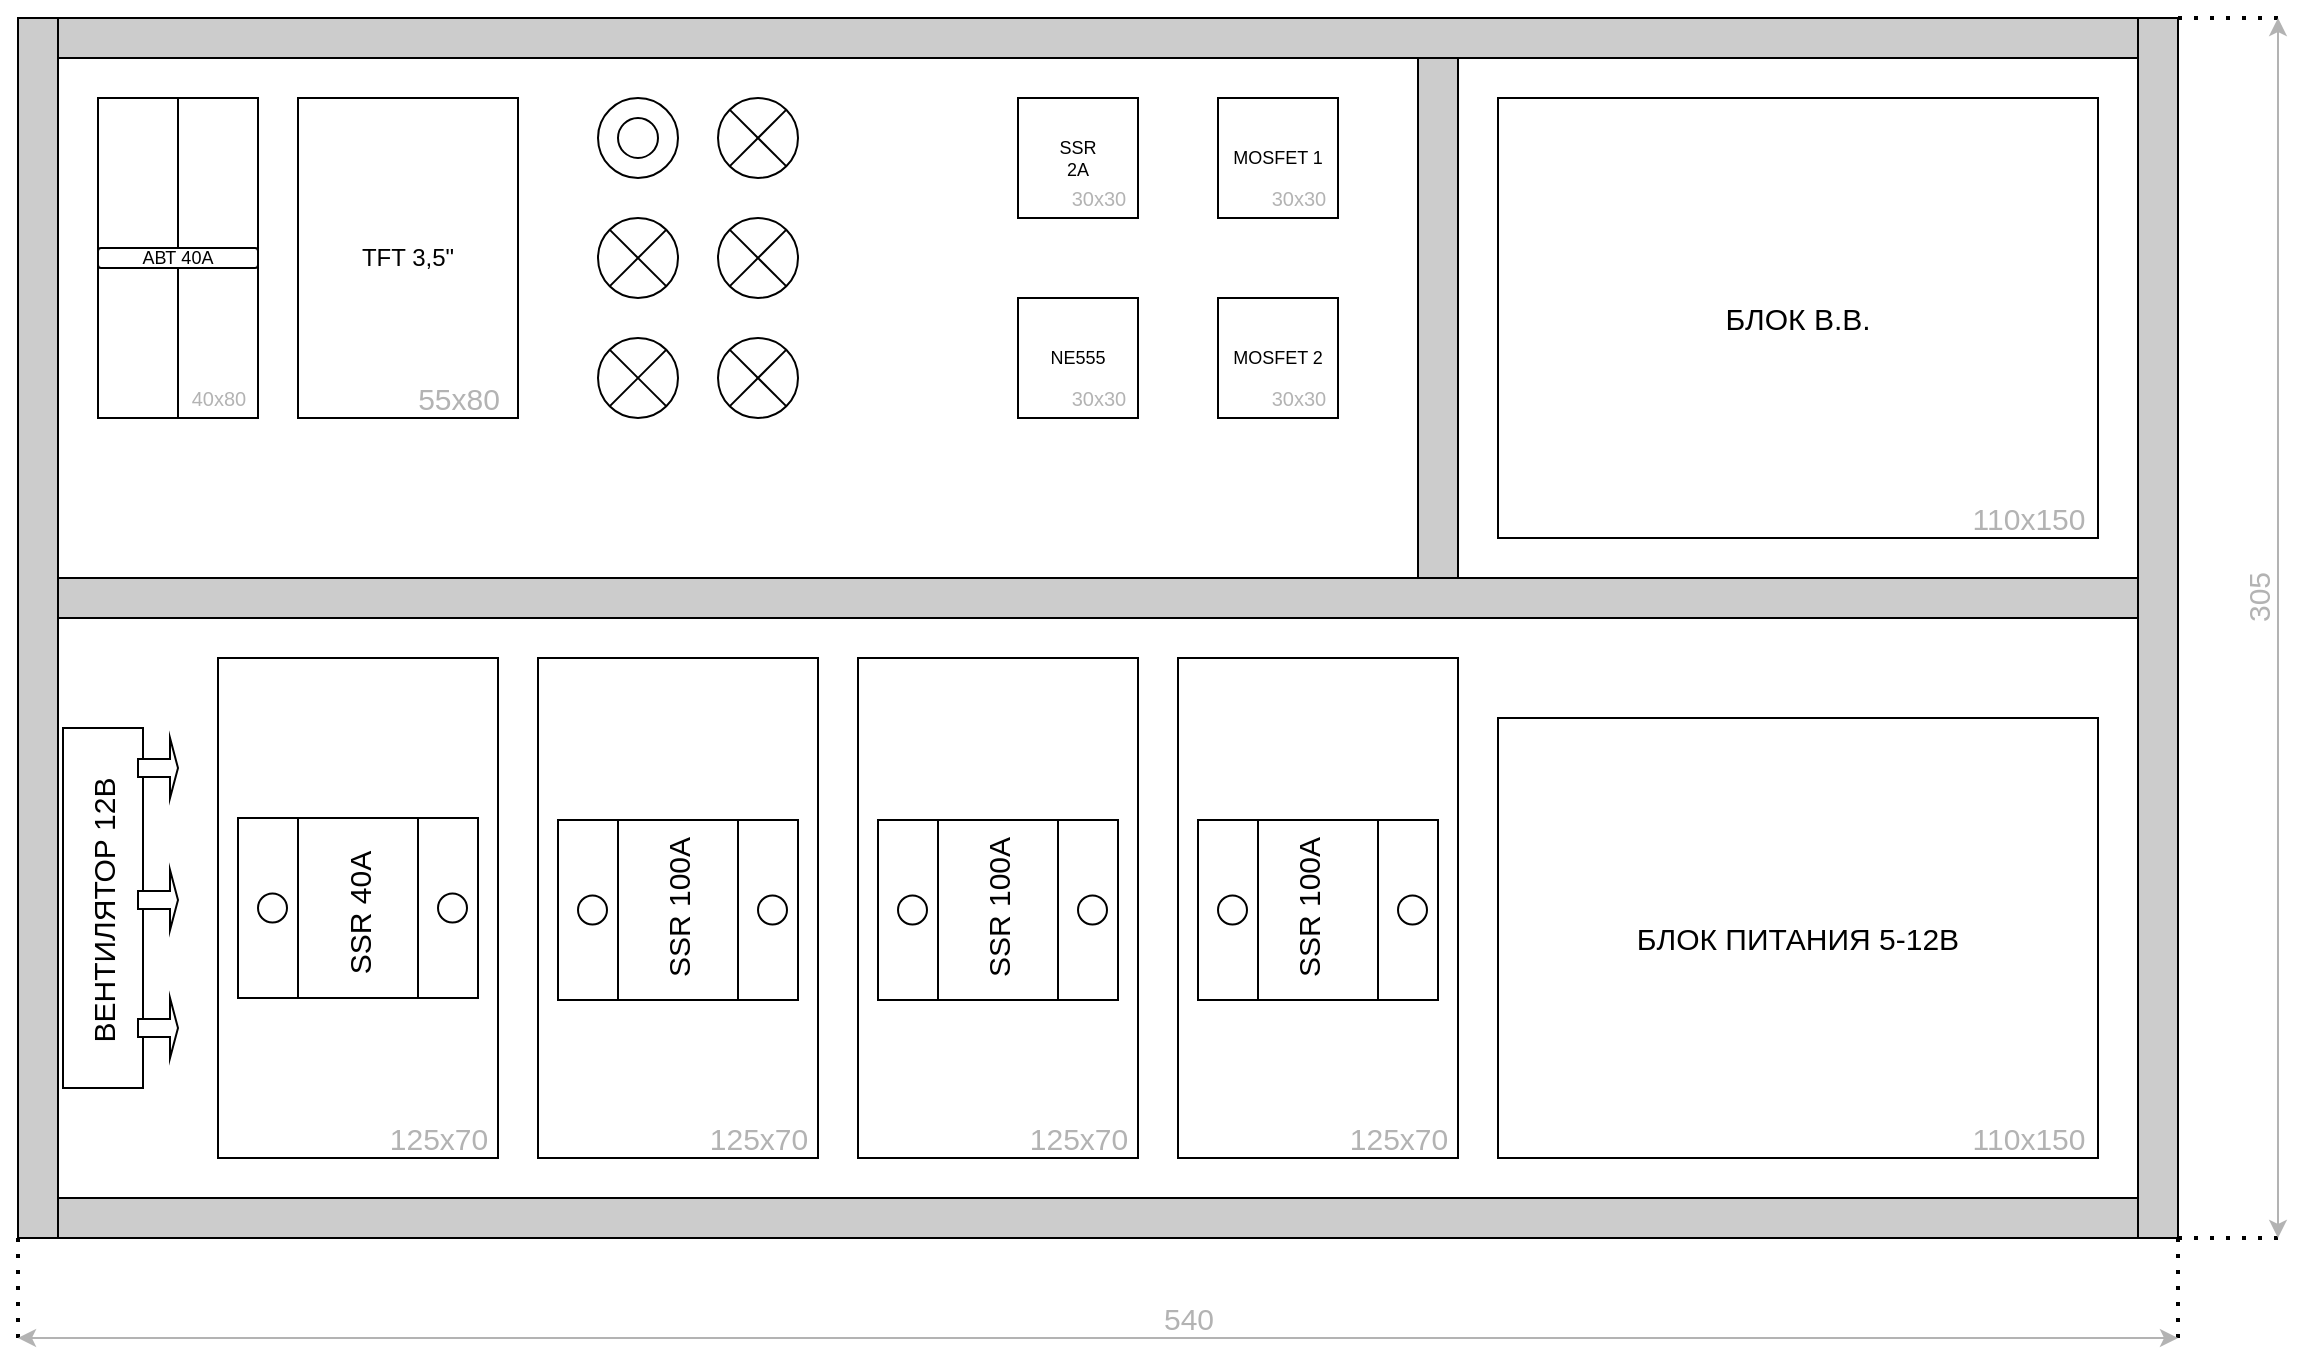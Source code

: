 <mxfile version="14.9.3" type="github">
  <diagram id="ALkyZSrOoAcbw6rtk0LM" name="Page-1">
    <mxGraphModel dx="1673" dy="840" grid="1" gridSize="10" guides="1" tooltips="1" connect="1" arrows="1" fold="1" page="1" pageScale="1" pageWidth="1169" pageHeight="827" background="#ffffff" math="0" shadow="0">
      <root>
        <mxCell id="0" />
        <mxCell id="1" parent="0" />
        <mxCell id="_bulFac5hPzbhJ2bnuvu-8" value="" style="rounded=0;whiteSpace=wrap;html=1;" vertex="1" parent="1">
          <mxGeometry x="60" y="60" width="40" height="160" as="geometry" />
        </mxCell>
        <mxCell id="_bulFac5hPzbhJ2bnuvu-10" value="TFT 3,5&quot;" style="rounded=0;whiteSpace=wrap;html=1;" vertex="1" parent="1">
          <mxGeometry x="160" y="60" width="110" height="160" as="geometry" />
        </mxCell>
        <mxCell id="_bulFac5hPzbhJ2bnuvu-20" value="&lt;div&gt;SSR&lt;/div&gt;&lt;div&gt;2A&lt;br&gt;&lt;/div&gt;" style="whiteSpace=wrap;html=1;aspect=fixed;fontSize=9;" vertex="1" parent="1">
          <mxGeometry x="520" y="60" width="60" height="60" as="geometry" />
        </mxCell>
        <mxCell id="_bulFac5hPzbhJ2bnuvu-21" value="&lt;div&gt;NE555&lt;/div&gt;" style="whiteSpace=wrap;html=1;aspect=fixed;fontSize=9;" vertex="1" parent="1">
          <mxGeometry x="520" y="160" width="60" height="60" as="geometry" />
        </mxCell>
        <mxCell id="_bulFac5hPzbhJ2bnuvu-24" value="&lt;div&gt;БЛОК В.В.&lt;br&gt;&lt;/div&gt;" style="rounded=0;whiteSpace=wrap;html=1;fontSize=15;" vertex="1" parent="1">
          <mxGeometry x="760" y="60" width="300" height="220" as="geometry" />
        </mxCell>
        <mxCell id="_bulFac5hPzbhJ2bnuvu-27" value="" style="rounded=0;whiteSpace=wrap;html=1;" vertex="1" parent="1">
          <mxGeometry x="100" y="60" width="40" height="160" as="geometry" />
        </mxCell>
        <mxCell id="_bulFac5hPzbhJ2bnuvu-17" value="АВТ 40А" style="rounded=1;whiteSpace=wrap;html=1;fontSize=9;" vertex="1" parent="1">
          <mxGeometry x="60" y="135" width="80" height="10" as="geometry" />
        </mxCell>
        <mxCell id="_bulFac5hPzbhJ2bnuvu-28" value="" style="ellipse;whiteSpace=wrap;html=1;aspect=fixed;fontSize=9;" vertex="1" parent="1">
          <mxGeometry x="310" y="60" width="40" height="40" as="geometry" />
        </mxCell>
        <mxCell id="_bulFac5hPzbhJ2bnuvu-36" value="" style="ellipse;whiteSpace=wrap;html=1;aspect=fixed;fontSize=9;" vertex="1" parent="1">
          <mxGeometry x="320" y="70" width="20" height="20" as="geometry" />
        </mxCell>
        <mxCell id="_bulFac5hPzbhJ2bnuvu-37" value="" style="shape=sumEllipse;perimeter=ellipsePerimeter;whiteSpace=wrap;html=1;backgroundOutline=1;fontSize=9;" vertex="1" parent="1">
          <mxGeometry x="370" y="60" width="40" height="40" as="geometry" />
        </mxCell>
        <mxCell id="_bulFac5hPzbhJ2bnuvu-38" value="" style="shape=sumEllipse;perimeter=ellipsePerimeter;whiteSpace=wrap;html=1;backgroundOutline=1;fontSize=9;" vertex="1" parent="1">
          <mxGeometry x="310" y="180" width="40" height="40" as="geometry" />
        </mxCell>
        <mxCell id="_bulFac5hPzbhJ2bnuvu-39" value="" style="shape=sumEllipse;perimeter=ellipsePerimeter;whiteSpace=wrap;html=1;backgroundOutline=1;fontSize=9;" vertex="1" parent="1">
          <mxGeometry x="370" y="180" width="40" height="40" as="geometry" />
        </mxCell>
        <mxCell id="_bulFac5hPzbhJ2bnuvu-40" value="" style="shape=sumEllipse;perimeter=ellipsePerimeter;whiteSpace=wrap;html=1;backgroundOutline=1;fontSize=9;" vertex="1" parent="1">
          <mxGeometry x="310" y="120" width="40" height="40" as="geometry" />
        </mxCell>
        <mxCell id="_bulFac5hPzbhJ2bnuvu-41" value="" style="shape=sumEllipse;perimeter=ellipsePerimeter;whiteSpace=wrap;html=1;backgroundOutline=1;fontSize=9;" vertex="1" parent="1">
          <mxGeometry x="370" y="120" width="40" height="40" as="geometry" />
        </mxCell>
        <mxCell id="_bulFac5hPzbhJ2bnuvu-42" value="MOSFET 1" style="whiteSpace=wrap;html=1;aspect=fixed;fontSize=9;" vertex="1" parent="1">
          <mxGeometry x="620" y="60" width="60" height="60" as="geometry" />
        </mxCell>
        <mxCell id="_bulFac5hPzbhJ2bnuvu-43" value="MOSFET 2" style="whiteSpace=wrap;html=1;aspect=fixed;fontSize=9;" vertex="1" parent="1">
          <mxGeometry x="620" y="160" width="60" height="60" as="geometry" />
        </mxCell>
        <mxCell id="_bulFac5hPzbhJ2bnuvu-44" value="" style="rounded=0;whiteSpace=wrap;html=1;fontSize=15;" vertex="1" parent="1">
          <mxGeometry x="120" y="340" width="140" height="250" as="geometry" />
        </mxCell>
        <mxCell id="_bulFac5hPzbhJ2bnuvu-45" value="" style="rounded=0;whiteSpace=wrap;html=1;fontSize=15;" vertex="1" parent="1">
          <mxGeometry x="42.5" y="375" width="40" height="180" as="geometry" />
        </mxCell>
        <mxCell id="_bulFac5hPzbhJ2bnuvu-46" value="" style="rounded=0;whiteSpace=wrap;html=1;fontSize=15;" vertex="1" parent="1">
          <mxGeometry x="280" y="340" width="140" height="250" as="geometry" />
        </mxCell>
        <mxCell id="_bulFac5hPzbhJ2bnuvu-47" value="" style="rounded=0;whiteSpace=wrap;html=1;fontSize=15;" vertex="1" parent="1">
          <mxGeometry x="440" y="340" width="140" height="250" as="geometry" />
        </mxCell>
        <mxCell id="_bulFac5hPzbhJ2bnuvu-48" value="" style="rounded=0;whiteSpace=wrap;html=1;fontSize=15;" vertex="1" parent="1">
          <mxGeometry x="600" y="340" width="140" height="250" as="geometry" />
        </mxCell>
        <mxCell id="_bulFac5hPzbhJ2bnuvu-50" value="&lt;div&gt;БЛОК ПИТАНИЯ 5-12В&lt;/div&gt;" style="rounded=0;whiteSpace=wrap;html=1;fontSize=15;" vertex="1" parent="1">
          <mxGeometry x="760" y="370" width="300" height="220" as="geometry" />
        </mxCell>
        <mxCell id="_bulFac5hPzbhJ2bnuvu-52" value="" style="rounded=0;whiteSpace=wrap;html=1;fontSize=15;labelBackgroundColor=none;fillColor=#CCCCCC;" vertex="1" parent="1">
          <mxGeometry x="40" y="300" width="1040" height="20" as="geometry" />
        </mxCell>
        <mxCell id="_bulFac5hPzbhJ2bnuvu-56" value="" style="rounded=0;whiteSpace=wrap;html=1;fontSize=15;labelBackgroundColor=none;fillColor=#CCCCCC;" vertex="1" parent="1">
          <mxGeometry x="40" y="610" width="1040" height="20" as="geometry" />
        </mxCell>
        <mxCell id="_bulFac5hPzbhJ2bnuvu-57" value="" style="rounded=0;whiteSpace=wrap;html=1;fontSize=15;labelBackgroundColor=none;fillColor=#CCCCCC;" vertex="1" parent="1">
          <mxGeometry x="40" y="20" width="1040" height="20" as="geometry" />
        </mxCell>
        <mxCell id="_bulFac5hPzbhJ2bnuvu-58" value="" style="rounded=0;whiteSpace=wrap;html=1;fontSize=15;labelBackgroundColor=none;fillColor=#CCCCCC;" vertex="1" parent="1">
          <mxGeometry x="1080" y="20" width="20" height="610" as="geometry" />
        </mxCell>
        <mxCell id="_bulFac5hPzbhJ2bnuvu-61" value="" style="rounded=0;whiteSpace=wrap;html=1;fontSize=15;labelBackgroundColor=none;fillColor=#CCCCCC;" vertex="1" parent="1">
          <mxGeometry x="20" y="20" width="20" height="610" as="geometry" />
        </mxCell>
        <mxCell id="_bulFac5hPzbhJ2bnuvu-62" value="" style="shape=singleArrow;whiteSpace=wrap;html=1;labelBackgroundColor=none;fontSize=15;fillColor=#FFFFFF;" vertex="1" parent="1">
          <mxGeometry x="80" y="380" width="20" height="30" as="geometry" />
        </mxCell>
        <mxCell id="_bulFac5hPzbhJ2bnuvu-63" value="" style="shape=singleArrow;whiteSpace=wrap;html=1;labelBackgroundColor=none;fontSize=15;fillColor=#FFFFFF;" vertex="1" parent="1">
          <mxGeometry x="80" y="510" width="20" height="30" as="geometry" />
        </mxCell>
        <mxCell id="_bulFac5hPzbhJ2bnuvu-64" value="" style="shape=singleArrow;whiteSpace=wrap;html=1;labelBackgroundColor=none;fontSize=15;fillColor=#FFFFFF;" vertex="1" parent="1">
          <mxGeometry x="80" y="446" width="20" height="30" as="geometry" />
        </mxCell>
        <mxCell id="_bulFac5hPzbhJ2bnuvu-65" value="ВЕНТИЛЯТОР 12В" style="text;html=1;strokeColor=none;fillColor=none;align=center;verticalAlign=middle;whiteSpace=wrap;rounded=0;labelBackgroundColor=none;fontSize=15;rotation=270;" vertex="1" parent="1">
          <mxGeometry x="-15" y="456" width="155" height="20" as="geometry" />
        </mxCell>
        <mxCell id="_bulFac5hPzbhJ2bnuvu-78" value="" style="rounded=0;whiteSpace=wrap;html=1;labelBackgroundColor=none;fontSize=15;fillColor=#FFFFFF;" vertex="1" parent="1">
          <mxGeometry x="130" y="420" width="120" height="90" as="geometry" />
        </mxCell>
        <mxCell id="_bulFac5hPzbhJ2bnuvu-79" value="" style="rounded=0;whiteSpace=wrap;html=1;labelBackgroundColor=none;fontSize=15;fillColor=#FFFFFF;" vertex="1" parent="1">
          <mxGeometry x="160" y="420" width="60" height="90" as="geometry" />
        </mxCell>
        <mxCell id="_bulFac5hPzbhJ2bnuvu-80" value="" style="ellipse;whiteSpace=wrap;html=1;aspect=fixed;labelBackgroundColor=none;fontSize=15;fillColor=#FFFFFF;" vertex="1" parent="1">
          <mxGeometry x="140" y="457.75" width="14.5" height="14.5" as="geometry" />
        </mxCell>
        <mxCell id="_bulFac5hPzbhJ2bnuvu-81" value="" style="ellipse;whiteSpace=wrap;html=1;aspect=fixed;labelBackgroundColor=none;fontSize=15;fillColor=#FFFFFF;" vertex="1" parent="1">
          <mxGeometry x="230" y="457.75" width="14.5" height="14.5" as="geometry" />
        </mxCell>
        <mxCell id="_bulFac5hPzbhJ2bnuvu-82" value="" style="rounded=0;whiteSpace=wrap;html=1;labelBackgroundColor=none;fontSize=15;fillColor=#FFFFFF;" vertex="1" parent="1">
          <mxGeometry x="290" y="421" width="120" height="90" as="geometry" />
        </mxCell>
        <mxCell id="_bulFac5hPzbhJ2bnuvu-83" value="" style="rounded=0;whiteSpace=wrap;html=1;labelBackgroundColor=none;fontSize=15;fillColor=#FFFFFF;" vertex="1" parent="1">
          <mxGeometry x="320" y="421" width="60" height="90" as="geometry" />
        </mxCell>
        <mxCell id="_bulFac5hPzbhJ2bnuvu-84" value="" style="ellipse;whiteSpace=wrap;html=1;aspect=fixed;labelBackgroundColor=none;fontSize=15;fillColor=#FFFFFF;" vertex="1" parent="1">
          <mxGeometry x="300" y="458.75" width="14.5" height="14.5" as="geometry" />
        </mxCell>
        <mxCell id="_bulFac5hPzbhJ2bnuvu-85" value="" style="ellipse;whiteSpace=wrap;html=1;aspect=fixed;labelBackgroundColor=none;fontSize=15;fillColor=#FFFFFF;" vertex="1" parent="1">
          <mxGeometry x="390" y="458.75" width="14.5" height="14.5" as="geometry" />
        </mxCell>
        <mxCell id="_bulFac5hPzbhJ2bnuvu-86" value="" style="rounded=0;whiteSpace=wrap;html=1;labelBackgroundColor=none;fontSize=15;fillColor=#FFFFFF;" vertex="1" parent="1">
          <mxGeometry x="450" y="421" width="120" height="90" as="geometry" />
        </mxCell>
        <mxCell id="_bulFac5hPzbhJ2bnuvu-87" value="" style="rounded=0;whiteSpace=wrap;html=1;labelBackgroundColor=none;fontSize=15;fillColor=#FFFFFF;" vertex="1" parent="1">
          <mxGeometry x="480" y="421" width="60" height="90" as="geometry" />
        </mxCell>
        <mxCell id="_bulFac5hPzbhJ2bnuvu-88" value="" style="ellipse;whiteSpace=wrap;html=1;aspect=fixed;labelBackgroundColor=none;fontSize=15;fillColor=#FFFFFF;" vertex="1" parent="1">
          <mxGeometry x="460" y="458.75" width="14.5" height="14.5" as="geometry" />
        </mxCell>
        <mxCell id="_bulFac5hPzbhJ2bnuvu-89" value="" style="ellipse;whiteSpace=wrap;html=1;aspect=fixed;labelBackgroundColor=none;fontSize=15;fillColor=#FFFFFF;" vertex="1" parent="1">
          <mxGeometry x="550" y="458.75" width="14.5" height="14.5" as="geometry" />
        </mxCell>
        <mxCell id="_bulFac5hPzbhJ2bnuvu-90" value="" style="rounded=0;whiteSpace=wrap;html=1;labelBackgroundColor=none;fontSize=15;fillColor=#FFFFFF;" vertex="1" parent="1">
          <mxGeometry x="610" y="421" width="120" height="90" as="geometry" />
        </mxCell>
        <mxCell id="_bulFac5hPzbhJ2bnuvu-91" value="" style="rounded=0;whiteSpace=wrap;html=1;labelBackgroundColor=none;fontSize=15;fillColor=#FFFFFF;" vertex="1" parent="1">
          <mxGeometry x="640" y="421" width="60" height="90" as="geometry" />
        </mxCell>
        <mxCell id="_bulFac5hPzbhJ2bnuvu-92" value="" style="ellipse;whiteSpace=wrap;html=1;aspect=fixed;labelBackgroundColor=none;fontSize=15;fillColor=#FFFFFF;" vertex="1" parent="1">
          <mxGeometry x="620" y="458.75" width="14.5" height="14.5" as="geometry" />
        </mxCell>
        <mxCell id="_bulFac5hPzbhJ2bnuvu-93" value="" style="ellipse;whiteSpace=wrap;html=1;aspect=fixed;labelBackgroundColor=none;fontSize=15;fillColor=#FFFFFF;" vertex="1" parent="1">
          <mxGeometry x="710" y="458.75" width="14.5" height="14.5" as="geometry" />
        </mxCell>
        <mxCell id="_bulFac5hPzbhJ2bnuvu-94" value="&lt;div&gt;SSR 40A&lt;/div&gt;" style="text;html=1;align=center;verticalAlign=middle;resizable=0;points=[];autosize=1;strokeColor=none;fontSize=15;rotation=270;" vertex="1" parent="1">
          <mxGeometry x="150" y="457.75" width="80" height="20" as="geometry" />
        </mxCell>
        <mxCell id="_bulFac5hPzbhJ2bnuvu-95" value="&lt;div&gt;SSR 100A&lt;/div&gt;" style="text;html=1;align=center;verticalAlign=middle;resizable=0;points=[];autosize=1;strokeColor=none;fontSize=15;rotation=270;" vertex="1" parent="1">
          <mxGeometry x="620" y="455" width="90" height="20" as="geometry" />
        </mxCell>
        <mxCell id="_bulFac5hPzbhJ2bnuvu-96" value="&lt;div&gt;SSR 100A&lt;/div&gt;" style="text;html=1;align=center;verticalAlign=middle;resizable=0;points=[];autosize=1;strokeColor=none;fontSize=15;rotation=270;" vertex="1" parent="1">
          <mxGeometry x="305" y="455" width="90" height="20" as="geometry" />
        </mxCell>
        <mxCell id="_bulFac5hPzbhJ2bnuvu-97" value="&lt;div&gt;SSR 100A&lt;/div&gt;" style="text;html=1;align=center;verticalAlign=middle;resizable=0;points=[];autosize=1;strokeColor=none;fontSize=15;rotation=270;" vertex="1" parent="1">
          <mxGeometry x="465" y="455" width="90" height="20" as="geometry" />
        </mxCell>
        <mxCell id="_bulFac5hPzbhJ2bnuvu-98" value="" style="endArrow=none;dashed=1;html=1;dashPattern=1 3;strokeWidth=2;fontSize=15;entryX=0;entryY=1;entryDx=0;entryDy=0;" edge="1" parent="1" target="_bulFac5hPzbhJ2bnuvu-61">
          <mxGeometry width="50" height="50" relative="1" as="geometry">
            <mxPoint x="20" y="680" as="sourcePoint" />
            <mxPoint x="190" y="680" as="targetPoint" />
          </mxGeometry>
        </mxCell>
        <mxCell id="_bulFac5hPzbhJ2bnuvu-99" value="" style="endArrow=none;dashed=1;html=1;dashPattern=1 3;strokeWidth=2;fontSize=15;entryX=0;entryY=1;entryDx=0;entryDy=0;" edge="1" parent="1">
          <mxGeometry width="50" height="50" relative="1" as="geometry">
            <mxPoint x="1100" y="680" as="sourcePoint" />
            <mxPoint x="1100" y="630.0" as="targetPoint" />
          </mxGeometry>
        </mxCell>
        <mxCell id="_bulFac5hPzbhJ2bnuvu-100" value="" style="endArrow=none;dashed=1;html=1;dashPattern=1 3;strokeWidth=2;fontSize=15;exitX=1;exitY=1;exitDx=0;exitDy=0;" edge="1" parent="1" source="_bulFac5hPzbhJ2bnuvu-58">
          <mxGeometry width="50" height="50" relative="1" as="geometry">
            <mxPoint x="1140" y="645" as="sourcePoint" />
            <mxPoint x="1150" y="630" as="targetPoint" />
          </mxGeometry>
        </mxCell>
        <mxCell id="_bulFac5hPzbhJ2bnuvu-101" value="" style="endArrow=none;dashed=1;html=1;dashPattern=1 3;strokeWidth=2;fontSize=15;exitX=1;exitY=1;exitDx=0;exitDy=0;" edge="1" parent="1">
          <mxGeometry width="50" height="50" relative="1" as="geometry">
            <mxPoint x="1100.0" y="20" as="sourcePoint" />
            <mxPoint x="1150.0" y="20" as="targetPoint" />
          </mxGeometry>
        </mxCell>
        <mxCell id="_bulFac5hPzbhJ2bnuvu-105" value="540" style="text;html=1;align=center;verticalAlign=middle;resizable=0;points=[];autosize=1;strokeColor=none;fontSize=15;fontColor=#B3B3B3;" vertex="1" parent="1">
          <mxGeometry x="585" y="660" width="40" height="20" as="geometry" />
        </mxCell>
        <mxCell id="_bulFac5hPzbhJ2bnuvu-106" value="305" style="text;html=1;align=center;verticalAlign=middle;resizable=0;points=[];autosize=1;strokeColor=none;fontSize=15;rotation=270;fontColor=#B3B3B3;" vertex="1" parent="1">
          <mxGeometry x="1120" y="300" width="40" height="20" as="geometry" />
        </mxCell>
        <mxCell id="_bulFac5hPzbhJ2bnuvu-108" value="125x70" style="text;html=1;align=center;verticalAlign=middle;resizable=0;points=[];autosize=1;strokeColor=none;fontSize=15;fontColor=#B3B3B3;" vertex="1" parent="1">
          <mxGeometry x="680" y="570" width="60" height="20" as="geometry" />
        </mxCell>
        <mxCell id="_bulFac5hPzbhJ2bnuvu-109" value="125x70" style="text;html=1;align=center;verticalAlign=middle;resizable=0;points=[];autosize=1;strokeColor=none;fontSize=15;fontColor=#B3B3B3;" vertex="1" parent="1">
          <mxGeometry x="200" y="570" width="60" height="20" as="geometry" />
        </mxCell>
        <mxCell id="_bulFac5hPzbhJ2bnuvu-110" value="125x70" style="text;html=1;align=center;verticalAlign=middle;resizable=0;points=[];autosize=1;strokeColor=none;fontSize=15;fontColor=#B3B3B3;" vertex="1" parent="1">
          <mxGeometry x="360" y="570" width="60" height="20" as="geometry" />
        </mxCell>
        <mxCell id="_bulFac5hPzbhJ2bnuvu-111" value="125x70" style="text;html=1;align=center;verticalAlign=middle;resizable=0;points=[];autosize=1;strokeColor=none;fontSize=15;fontColor=#B3B3B3;" vertex="1" parent="1">
          <mxGeometry x="520" y="570" width="60" height="20" as="geometry" />
        </mxCell>
        <mxCell id="_bulFac5hPzbhJ2bnuvu-112" value="110x150" style="text;html=1;align=center;verticalAlign=middle;resizable=0;points=[];autosize=1;strokeColor=none;fontSize=15;fontColor=#B3B3B3;" vertex="1" parent="1">
          <mxGeometry x="990" y="260" width="70" height="20" as="geometry" />
        </mxCell>
        <mxCell id="_bulFac5hPzbhJ2bnuvu-113" value="110x150" style="text;html=1;align=center;verticalAlign=middle;resizable=0;points=[];autosize=1;strokeColor=none;fontSize=15;fontColor=#B3B3B3;" vertex="1" parent="1">
          <mxGeometry x="990" y="570" width="70" height="20" as="geometry" />
        </mxCell>
        <mxCell id="_bulFac5hPzbhJ2bnuvu-114" value="" style="endArrow=classic;startArrow=classic;html=1;fontSize=15;fillColor=#f5f5f5;strokeColor=#B3B3B3;" edge="1" parent="1">
          <mxGeometry width="50" height="50" relative="1" as="geometry">
            <mxPoint x="20" y="680" as="sourcePoint" />
            <mxPoint x="1100" y="680" as="targetPoint" />
          </mxGeometry>
        </mxCell>
        <mxCell id="_bulFac5hPzbhJ2bnuvu-115" value="" style="endArrow=classic;startArrow=classic;html=1;fontSize=15;fillColor=#f5f5f5;strokeColor=#B3B3B3;" edge="1" parent="1">
          <mxGeometry width="50" height="50" relative="1" as="geometry">
            <mxPoint x="1150" y="20" as="sourcePoint" />
            <mxPoint x="1150" y="630" as="targetPoint" />
          </mxGeometry>
        </mxCell>
        <mxCell id="_bulFac5hPzbhJ2bnuvu-116" value="30x30" style="text;html=1;align=center;verticalAlign=middle;resizable=0;points=[];autosize=1;strokeColor=none;fontSize=10;fontColor=#B3B3B3;" vertex="1" parent="1">
          <mxGeometry x="540" y="200" width="40" height="20" as="geometry" />
        </mxCell>
        <mxCell id="_bulFac5hPzbhJ2bnuvu-118" value="30x30" style="text;html=1;align=center;verticalAlign=middle;resizable=0;points=[];autosize=1;strokeColor=none;fontSize=10;fontColor=#B3B3B3;" vertex="1" parent="1">
          <mxGeometry x="540" y="100" width="40" height="20" as="geometry" />
        </mxCell>
        <mxCell id="_bulFac5hPzbhJ2bnuvu-119" value="30x30" style="text;html=1;align=center;verticalAlign=middle;resizable=0;points=[];autosize=1;strokeColor=none;fontSize=10;fontColor=#B3B3B3;" vertex="1" parent="1">
          <mxGeometry x="640" y="100" width="40" height="20" as="geometry" />
        </mxCell>
        <mxCell id="_bulFac5hPzbhJ2bnuvu-120" value="30x30" style="text;html=1;align=center;verticalAlign=middle;resizable=0;points=[];autosize=1;strokeColor=none;fontSize=10;fontColor=#B3B3B3;" vertex="1" parent="1">
          <mxGeometry x="640" y="200" width="40" height="20" as="geometry" />
        </mxCell>
        <mxCell id="_bulFac5hPzbhJ2bnuvu-122" value="&lt;div style=&quot;font-size: 10px;&quot;&gt;40x80&lt;/div&gt;" style="text;html=1;align=center;verticalAlign=middle;resizable=0;points=[];autosize=1;strokeColor=none;fontSize=10;fontColor=#B3B3B3;" vertex="1" parent="1">
          <mxGeometry x="100" y="200" width="40" height="20" as="geometry" />
        </mxCell>
        <mxCell id="_bulFac5hPzbhJ2bnuvu-123" value="&lt;div&gt;55x80&lt;/div&gt;" style="text;html=1;align=center;verticalAlign=middle;resizable=0;points=[];autosize=1;strokeColor=none;fontSize=15;fontColor=#B3B3B3;" vertex="1" parent="1">
          <mxGeometry x="210" y="200" width="60" height="20" as="geometry" />
        </mxCell>
        <mxCell id="_bulFac5hPzbhJ2bnuvu-125" value="" style="rounded=0;whiteSpace=wrap;html=1;fontSize=15;labelBackgroundColor=none;fillColor=#CCCCCC;" vertex="1" parent="1">
          <mxGeometry x="720" y="40" width="20" height="260" as="geometry" />
        </mxCell>
      </root>
    </mxGraphModel>
  </diagram>
</mxfile>
